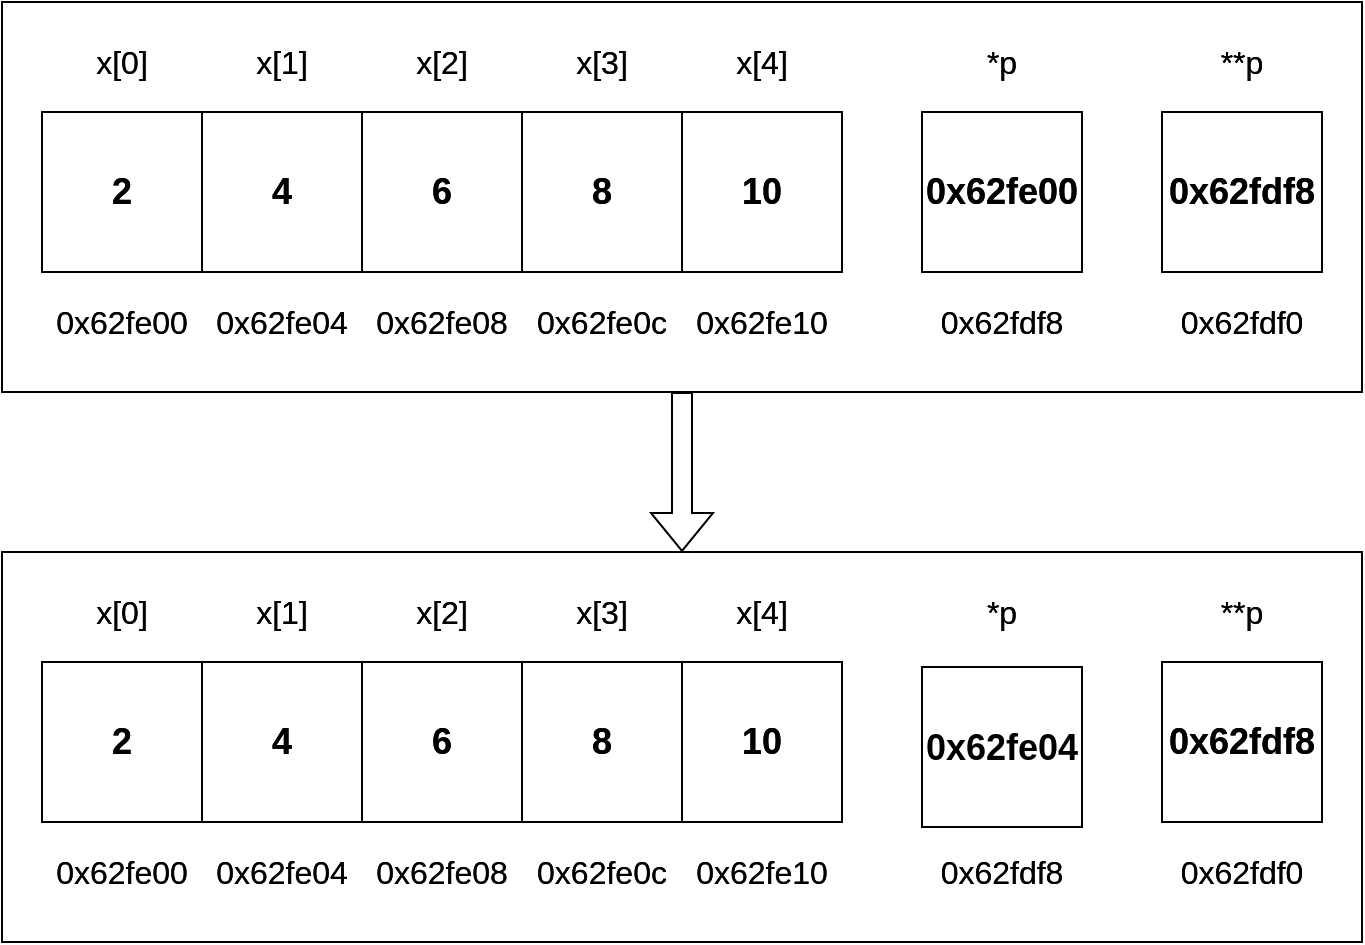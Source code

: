 <mxfile version="22.1.11" type="device">
  <diagram name="第 1 页" id="sh-w2n2RwF6hMmeByxSM">
    <mxGraphModel dx="794" dy="519" grid="1" gridSize="10" guides="1" tooltips="1" connect="1" arrows="1" fold="1" page="1" pageScale="1" pageWidth="827" pageHeight="1169" math="0" shadow="0">
      <root>
        <mxCell id="0" />
        <mxCell id="1" parent="0" />
        <mxCell id="9FxN_paoqt2Ul9Nxy-ZI-74" value="" style="group" parent="1" vertex="1" connectable="0">
          <mxGeometry x="100" y="145" width="680" height="195" as="geometry" />
        </mxCell>
        <mxCell id="9FxN_paoqt2Ul9Nxy-ZI-26" value="" style="group" parent="9FxN_paoqt2Ul9Nxy-ZI-74" vertex="1" connectable="0">
          <mxGeometry x="20" y="15" width="640" height="160" as="geometry" />
        </mxCell>
        <mxCell id="9FxN_paoqt2Ul9Nxy-ZI-7" value="&lt;font size=&quot;1&quot; style=&quot;&quot;&gt;&lt;b style=&quot;font-size: 18px;&quot;&gt;0x62fe00&lt;/b&gt;&lt;/font&gt;" style="rounded=0;whiteSpace=wrap;html=1;fillColor=none;" parent="9FxN_paoqt2Ul9Nxy-ZI-26" vertex="1">
          <mxGeometry x="440" y="40" width="80" height="80" as="geometry" />
        </mxCell>
        <mxCell id="9FxN_paoqt2Ul9Nxy-ZI-8" value="&lt;b&gt;&lt;font style=&quot;font-size: 18px;&quot;&gt;0x62fdf8&lt;/font&gt;&lt;/b&gt;" style="rounded=0;whiteSpace=wrap;html=1;fillColor=none;" parent="9FxN_paoqt2Ul9Nxy-ZI-26" vertex="1">
          <mxGeometry x="560" y="40" width="80" height="80" as="geometry" />
        </mxCell>
        <mxCell id="9FxN_paoqt2Ul9Nxy-ZI-9" value="&lt;font style=&quot;font-size: 16px;&quot;&gt;x[0]&lt;/font&gt;" style="text;html=1;strokeColor=none;fillColor=none;align=center;verticalAlign=middle;whiteSpace=wrap;rounded=0;" parent="9FxN_paoqt2Ul9Nxy-ZI-26" vertex="1">
          <mxGeometry x="10" width="60" height="30" as="geometry" />
        </mxCell>
        <mxCell id="9FxN_paoqt2Ul9Nxy-ZI-10" value="&lt;font style=&quot;font-size: 16px;&quot;&gt;0x62fe00&lt;/font&gt;" style="text;html=1;strokeColor=none;fillColor=none;align=center;verticalAlign=middle;whiteSpace=wrap;rounded=0;" parent="9FxN_paoqt2Ul9Nxy-ZI-26" vertex="1">
          <mxGeometry x="10" y="130" width="60" height="30" as="geometry" />
        </mxCell>
        <mxCell id="9FxN_paoqt2Ul9Nxy-ZI-12" value="&lt;font style=&quot;font-size: 16px;&quot;&gt;0x62fe04&lt;/font&gt;" style="text;html=1;strokeColor=none;fillColor=none;align=center;verticalAlign=middle;whiteSpace=wrap;rounded=0;" parent="9FxN_paoqt2Ul9Nxy-ZI-26" vertex="1">
          <mxGeometry x="90" y="130" width="60" height="30" as="geometry" />
        </mxCell>
        <mxCell id="9FxN_paoqt2Ul9Nxy-ZI-13" value="&lt;font style=&quot;font-size: 16px;&quot;&gt;0x62fe08&lt;/font&gt;" style="text;html=1;strokeColor=none;fillColor=none;align=center;verticalAlign=middle;whiteSpace=wrap;rounded=0;" parent="9FxN_paoqt2Ul9Nxy-ZI-26" vertex="1">
          <mxGeometry x="170" y="130" width="60" height="30" as="geometry" />
        </mxCell>
        <mxCell id="9FxN_paoqt2Ul9Nxy-ZI-14" value="&lt;font style=&quot;font-size: 16px;&quot;&gt;0x62fe0c&lt;/font&gt;" style="text;html=1;strokeColor=none;fillColor=none;align=center;verticalAlign=middle;whiteSpace=wrap;rounded=0;" parent="9FxN_paoqt2Ul9Nxy-ZI-26" vertex="1">
          <mxGeometry x="250" y="130" width="60" height="30" as="geometry" />
        </mxCell>
        <mxCell id="9FxN_paoqt2Ul9Nxy-ZI-15" value="&lt;font style=&quot;font-size: 16px;&quot;&gt;0x62fe10&lt;/font&gt;" style="text;html=1;strokeColor=none;fillColor=none;align=center;verticalAlign=middle;whiteSpace=wrap;rounded=0;" parent="9FxN_paoqt2Ul9Nxy-ZI-26" vertex="1">
          <mxGeometry x="330" y="130" width="60" height="30" as="geometry" />
        </mxCell>
        <mxCell id="9FxN_paoqt2Ul9Nxy-ZI-16" value="" style="group" parent="9FxN_paoqt2Ul9Nxy-ZI-26" vertex="1" connectable="0">
          <mxGeometry y="40" width="400" height="80" as="geometry" />
        </mxCell>
        <mxCell id="9FxN_paoqt2Ul9Nxy-ZI-2" value="&lt;font style=&quot;font-size: 18px;&quot;&gt;&lt;b&gt;2&lt;/b&gt;&lt;/font&gt;" style="rounded=0;whiteSpace=wrap;html=1;fillColor=none;" parent="9FxN_paoqt2Ul9Nxy-ZI-16" vertex="1">
          <mxGeometry width="80" height="80" as="geometry" />
        </mxCell>
        <mxCell id="9FxN_paoqt2Ul9Nxy-ZI-3" value="&lt;font style=&quot;font-size: 18px;&quot;&gt;&lt;b&gt;4&lt;/b&gt;&lt;/font&gt;" style="rounded=0;whiteSpace=wrap;html=1;fillColor=none;" parent="9FxN_paoqt2Ul9Nxy-ZI-16" vertex="1">
          <mxGeometry x="80" width="80" height="80" as="geometry" />
        </mxCell>
        <mxCell id="9FxN_paoqt2Ul9Nxy-ZI-4" value="&lt;b&gt;&lt;font style=&quot;font-size: 18px;&quot;&gt;6&lt;/font&gt;&lt;/b&gt;" style="rounded=0;whiteSpace=wrap;html=1;fillColor=none;" parent="9FxN_paoqt2Ul9Nxy-ZI-16" vertex="1">
          <mxGeometry x="160" width="80" height="80" as="geometry" />
        </mxCell>
        <mxCell id="9FxN_paoqt2Ul9Nxy-ZI-5" value="&lt;b&gt;&lt;font style=&quot;font-size: 18px;&quot;&gt;8&lt;/font&gt;&lt;/b&gt;" style="rounded=0;whiteSpace=wrap;html=1;fillColor=none;" parent="9FxN_paoqt2Ul9Nxy-ZI-16" vertex="1">
          <mxGeometry x="240" width="80" height="80" as="geometry" />
        </mxCell>
        <mxCell id="9FxN_paoqt2Ul9Nxy-ZI-6" value="&lt;b&gt;&lt;font style=&quot;font-size: 18px;&quot;&gt;10&lt;/font&gt;&lt;/b&gt;" style="rounded=0;whiteSpace=wrap;html=1;fillColor=none;" parent="9FxN_paoqt2Ul9Nxy-ZI-16" vertex="1">
          <mxGeometry x="320" width="80" height="80" as="geometry" />
        </mxCell>
        <mxCell id="9FxN_paoqt2Ul9Nxy-ZI-17" value="&lt;font style=&quot;font-size: 16px;&quot;&gt;x[1]&lt;/font&gt;" style="text;html=1;strokeColor=none;fillColor=none;align=center;verticalAlign=middle;whiteSpace=wrap;rounded=0;" parent="9FxN_paoqt2Ul9Nxy-ZI-26" vertex="1">
          <mxGeometry x="90" width="60" height="30" as="geometry" />
        </mxCell>
        <mxCell id="9FxN_paoqt2Ul9Nxy-ZI-18" value="&lt;font style=&quot;font-size: 16px;&quot;&gt;x[2]&lt;/font&gt;" style="text;html=1;strokeColor=none;fillColor=none;align=center;verticalAlign=middle;whiteSpace=wrap;rounded=0;" parent="9FxN_paoqt2Ul9Nxy-ZI-26" vertex="1">
          <mxGeometry x="170" width="60" height="30" as="geometry" />
        </mxCell>
        <mxCell id="9FxN_paoqt2Ul9Nxy-ZI-19" value="&lt;font style=&quot;font-size: 16px;&quot;&gt;x[3]&lt;/font&gt;" style="text;html=1;strokeColor=none;fillColor=none;align=center;verticalAlign=middle;whiteSpace=wrap;rounded=0;" parent="9FxN_paoqt2Ul9Nxy-ZI-26" vertex="1">
          <mxGeometry x="250" width="60" height="30" as="geometry" />
        </mxCell>
        <mxCell id="9FxN_paoqt2Ul9Nxy-ZI-20" value="&lt;font style=&quot;font-size: 16px;&quot;&gt;x[4]&lt;/font&gt;" style="text;html=1;strokeColor=none;fillColor=none;align=center;verticalAlign=middle;whiteSpace=wrap;rounded=0;" parent="9FxN_paoqt2Ul9Nxy-ZI-26" vertex="1">
          <mxGeometry x="330" width="60" height="30" as="geometry" />
        </mxCell>
        <mxCell id="9FxN_paoqt2Ul9Nxy-ZI-21" value="&lt;font style=&quot;font-size: 16px;&quot;&gt;*p&lt;/font&gt;" style="text;html=1;strokeColor=none;fillColor=none;align=center;verticalAlign=middle;whiteSpace=wrap;rounded=0;" parent="9FxN_paoqt2Ul9Nxy-ZI-26" vertex="1">
          <mxGeometry x="450" width="60" height="30" as="geometry" />
        </mxCell>
        <mxCell id="9FxN_paoqt2Ul9Nxy-ZI-22" value="&lt;font style=&quot;font-size: 16px;&quot;&gt;**p&lt;/font&gt;" style="text;html=1;strokeColor=none;fillColor=none;align=center;verticalAlign=middle;whiteSpace=wrap;rounded=0;" parent="9FxN_paoqt2Ul9Nxy-ZI-26" vertex="1">
          <mxGeometry x="570" width="60" height="30" as="geometry" />
        </mxCell>
        <mxCell id="9FxN_paoqt2Ul9Nxy-ZI-23" value="&lt;font style=&quot;font-size: 16px;&quot;&gt;0x62fdf8&lt;/font&gt;" style="text;html=1;strokeColor=none;fillColor=none;align=center;verticalAlign=middle;whiteSpace=wrap;rounded=0;" parent="9FxN_paoqt2Ul9Nxy-ZI-26" vertex="1">
          <mxGeometry x="450" y="130" width="60" height="30" as="geometry" />
        </mxCell>
        <mxCell id="9FxN_paoqt2Ul9Nxy-ZI-25" value="&lt;font style=&quot;font-size: 16px;&quot;&gt;0x62fdf0&lt;/font&gt;" style="text;html=1;strokeColor=none;fillColor=none;align=center;verticalAlign=middle;whiteSpace=wrap;rounded=0;" parent="9FxN_paoqt2Ul9Nxy-ZI-26" vertex="1">
          <mxGeometry x="570" y="130" width="60" height="30" as="geometry" />
        </mxCell>
        <mxCell id="9FxN_paoqt2Ul9Nxy-ZI-28" value="&lt;font size=&quot;1&quot; style=&quot;&quot;&gt;&lt;b style=&quot;font-size: 18px;&quot;&gt;0x62fe00&lt;/b&gt;&lt;/font&gt;" style="rounded=0;whiteSpace=wrap;html=1;fillColor=none;" parent="9FxN_paoqt2Ul9Nxy-ZI-74" vertex="1">
          <mxGeometry x="460" y="55" width="80" height="80" as="geometry" />
        </mxCell>
        <mxCell id="9FxN_paoqt2Ul9Nxy-ZI-29" value="&lt;b&gt;&lt;font style=&quot;font-size: 18px;&quot;&gt;0x62fdf8&lt;/font&gt;&lt;/b&gt;" style="rounded=0;whiteSpace=wrap;html=1;fillColor=none;" parent="9FxN_paoqt2Ul9Nxy-ZI-74" vertex="1">
          <mxGeometry x="580" y="55" width="80" height="80" as="geometry" />
        </mxCell>
        <mxCell id="9FxN_paoqt2Ul9Nxy-ZI-30" value="&lt;font style=&quot;font-size: 16px;&quot;&gt;x[0]&lt;/font&gt;" style="text;html=1;strokeColor=none;fillColor=none;align=center;verticalAlign=middle;whiteSpace=wrap;rounded=0;" parent="9FxN_paoqt2Ul9Nxy-ZI-74" vertex="1">
          <mxGeometry x="30" y="15" width="60" height="30" as="geometry" />
        </mxCell>
        <mxCell id="9FxN_paoqt2Ul9Nxy-ZI-31" value="&lt;font style=&quot;font-size: 16px;&quot;&gt;0x62fe00&lt;/font&gt;" style="text;html=1;strokeColor=none;fillColor=none;align=center;verticalAlign=middle;whiteSpace=wrap;rounded=0;" parent="9FxN_paoqt2Ul9Nxy-ZI-74" vertex="1">
          <mxGeometry x="30" y="145" width="60" height="30" as="geometry" />
        </mxCell>
        <mxCell id="9FxN_paoqt2Ul9Nxy-ZI-32" value="&lt;font style=&quot;font-size: 16px;&quot;&gt;0x62fe04&lt;/font&gt;" style="text;html=1;strokeColor=none;fillColor=none;align=center;verticalAlign=middle;whiteSpace=wrap;rounded=0;" parent="9FxN_paoqt2Ul9Nxy-ZI-74" vertex="1">
          <mxGeometry x="110" y="145" width="60" height="30" as="geometry" />
        </mxCell>
        <mxCell id="9FxN_paoqt2Ul9Nxy-ZI-33" value="&lt;font style=&quot;font-size: 16px;&quot;&gt;0x62fe08&lt;/font&gt;" style="text;html=1;strokeColor=none;fillColor=none;align=center;verticalAlign=middle;whiteSpace=wrap;rounded=0;" parent="9FxN_paoqt2Ul9Nxy-ZI-74" vertex="1">
          <mxGeometry x="190" y="145" width="60" height="30" as="geometry" />
        </mxCell>
        <mxCell id="9FxN_paoqt2Ul9Nxy-ZI-34" value="&lt;font style=&quot;font-size: 16px;&quot;&gt;0x62fe0c&lt;/font&gt;" style="text;html=1;strokeColor=none;fillColor=none;align=center;verticalAlign=middle;whiteSpace=wrap;rounded=0;" parent="9FxN_paoqt2Ul9Nxy-ZI-74" vertex="1">
          <mxGeometry x="270" y="145" width="60" height="30" as="geometry" />
        </mxCell>
        <mxCell id="9FxN_paoqt2Ul9Nxy-ZI-35" value="&lt;font style=&quot;font-size: 16px;&quot;&gt;0x62fe10&lt;/font&gt;" style="text;html=1;strokeColor=none;fillColor=none;align=center;verticalAlign=middle;whiteSpace=wrap;rounded=0;" parent="9FxN_paoqt2Ul9Nxy-ZI-74" vertex="1">
          <mxGeometry x="350" y="145" width="60" height="30" as="geometry" />
        </mxCell>
        <mxCell id="9FxN_paoqt2Ul9Nxy-ZI-36" value="" style="group" parent="9FxN_paoqt2Ul9Nxy-ZI-74" vertex="1" connectable="0">
          <mxGeometry x="20" y="55" width="400" height="80" as="geometry" />
        </mxCell>
        <mxCell id="9FxN_paoqt2Ul9Nxy-ZI-37" value="&lt;font style=&quot;font-size: 18px;&quot;&gt;&lt;b&gt;2&lt;/b&gt;&lt;/font&gt;" style="rounded=0;whiteSpace=wrap;html=1;fillColor=none;" parent="9FxN_paoqt2Ul9Nxy-ZI-36" vertex="1">
          <mxGeometry width="80" height="80" as="geometry" />
        </mxCell>
        <mxCell id="9FxN_paoqt2Ul9Nxy-ZI-38" value="&lt;font style=&quot;font-size: 18px;&quot;&gt;&lt;b&gt;4&lt;/b&gt;&lt;/font&gt;" style="rounded=0;whiteSpace=wrap;html=1;fillColor=none;" parent="9FxN_paoqt2Ul9Nxy-ZI-36" vertex="1">
          <mxGeometry x="80" width="80" height="80" as="geometry" />
        </mxCell>
        <mxCell id="9FxN_paoqt2Ul9Nxy-ZI-39" value="&lt;b&gt;&lt;font style=&quot;font-size: 18px;&quot;&gt;6&lt;/font&gt;&lt;/b&gt;" style="rounded=0;whiteSpace=wrap;html=1;fillColor=none;" parent="9FxN_paoqt2Ul9Nxy-ZI-36" vertex="1">
          <mxGeometry x="160" width="80" height="80" as="geometry" />
        </mxCell>
        <mxCell id="9FxN_paoqt2Ul9Nxy-ZI-40" value="&lt;b&gt;&lt;font style=&quot;font-size: 18px;&quot;&gt;8&lt;/font&gt;&lt;/b&gt;" style="rounded=0;whiteSpace=wrap;html=1;fillColor=none;" parent="9FxN_paoqt2Ul9Nxy-ZI-36" vertex="1">
          <mxGeometry x="240" width="80" height="80" as="geometry" />
        </mxCell>
        <mxCell id="9FxN_paoqt2Ul9Nxy-ZI-41" value="&lt;b&gt;&lt;font style=&quot;font-size: 18px;&quot;&gt;10&lt;/font&gt;&lt;/b&gt;" style="rounded=0;whiteSpace=wrap;html=1;fillColor=none;" parent="9FxN_paoqt2Ul9Nxy-ZI-36" vertex="1">
          <mxGeometry x="320" width="80" height="80" as="geometry" />
        </mxCell>
        <mxCell id="9FxN_paoqt2Ul9Nxy-ZI-42" value="&lt;font style=&quot;font-size: 16px;&quot;&gt;x[1]&lt;/font&gt;" style="text;html=1;strokeColor=none;fillColor=none;align=center;verticalAlign=middle;whiteSpace=wrap;rounded=0;" parent="9FxN_paoqt2Ul9Nxy-ZI-74" vertex="1">
          <mxGeometry x="110" y="15" width="60" height="30" as="geometry" />
        </mxCell>
        <mxCell id="9FxN_paoqt2Ul9Nxy-ZI-43" value="&lt;font style=&quot;font-size: 16px;&quot;&gt;x[2]&lt;/font&gt;" style="text;html=1;strokeColor=none;fillColor=none;align=center;verticalAlign=middle;whiteSpace=wrap;rounded=0;" parent="9FxN_paoqt2Ul9Nxy-ZI-74" vertex="1">
          <mxGeometry x="190" y="15" width="60" height="30" as="geometry" />
        </mxCell>
        <mxCell id="9FxN_paoqt2Ul9Nxy-ZI-44" value="&lt;font style=&quot;font-size: 16px;&quot;&gt;x[3]&lt;/font&gt;" style="text;html=1;strokeColor=none;fillColor=none;align=center;verticalAlign=middle;whiteSpace=wrap;rounded=0;" parent="9FxN_paoqt2Ul9Nxy-ZI-74" vertex="1">
          <mxGeometry x="270" y="15" width="60" height="30" as="geometry" />
        </mxCell>
        <mxCell id="9FxN_paoqt2Ul9Nxy-ZI-45" value="&lt;font style=&quot;font-size: 16px;&quot;&gt;x[4]&lt;/font&gt;" style="text;html=1;strokeColor=none;fillColor=none;align=center;verticalAlign=middle;whiteSpace=wrap;rounded=0;" parent="9FxN_paoqt2Ul9Nxy-ZI-74" vertex="1">
          <mxGeometry x="350" y="15" width="60" height="30" as="geometry" />
        </mxCell>
        <mxCell id="9FxN_paoqt2Ul9Nxy-ZI-46" value="&lt;font style=&quot;font-size: 16px;&quot;&gt;*p&lt;/font&gt;" style="text;html=1;strokeColor=none;fillColor=none;align=center;verticalAlign=middle;whiteSpace=wrap;rounded=0;" parent="9FxN_paoqt2Ul9Nxy-ZI-74" vertex="1">
          <mxGeometry x="470" y="15" width="60" height="30" as="geometry" />
        </mxCell>
        <mxCell id="9FxN_paoqt2Ul9Nxy-ZI-47" value="&lt;font style=&quot;font-size: 16px;&quot;&gt;**p&lt;/font&gt;" style="text;html=1;strokeColor=none;fillColor=none;align=center;verticalAlign=middle;whiteSpace=wrap;rounded=0;" parent="9FxN_paoqt2Ul9Nxy-ZI-74" vertex="1">
          <mxGeometry x="590" y="15" width="60" height="30" as="geometry" />
        </mxCell>
        <mxCell id="9FxN_paoqt2Ul9Nxy-ZI-48" value="&lt;font style=&quot;font-size: 16px;&quot;&gt;0x62fdf8&lt;/font&gt;" style="text;html=1;strokeColor=none;fillColor=none;align=center;verticalAlign=middle;whiteSpace=wrap;rounded=0;" parent="9FxN_paoqt2Ul9Nxy-ZI-74" vertex="1">
          <mxGeometry x="470" y="145" width="60" height="30" as="geometry" />
        </mxCell>
        <mxCell id="9FxN_paoqt2Ul9Nxy-ZI-49" value="&lt;font style=&quot;font-size: 16px;&quot;&gt;0x62fdf0&lt;/font&gt;" style="text;html=1;strokeColor=none;fillColor=none;align=center;verticalAlign=middle;whiteSpace=wrap;rounded=0;" parent="9FxN_paoqt2Ul9Nxy-ZI-74" vertex="1">
          <mxGeometry x="590" y="145" width="60" height="30" as="geometry" />
        </mxCell>
        <mxCell id="9FxN_paoqt2Ul9Nxy-ZI-73" value="" style="rounded=0;whiteSpace=wrap;html=1;fillColor=none;" parent="9FxN_paoqt2Ul9Nxy-ZI-74" vertex="1">
          <mxGeometry width="680" height="195" as="geometry" />
        </mxCell>
        <mxCell id="9FxN_paoqt2Ul9Nxy-ZI-121" value="" style="rounded=0;whiteSpace=wrap;html=1;fillColor=none;" parent="1" vertex="1">
          <mxGeometry x="100" y="420" width="680" height="195" as="geometry" />
        </mxCell>
        <mxCell id="9FxN_paoqt2Ul9Nxy-ZI-76" value="" style="group" parent="1" vertex="1" connectable="0">
          <mxGeometry x="120" y="435" width="640" height="160" as="geometry" />
        </mxCell>
        <mxCell id="9FxN_paoqt2Ul9Nxy-ZI-78" value="&lt;b&gt;&lt;font style=&quot;font-size: 18px;&quot;&gt;0x62fdf8&lt;/font&gt;&lt;/b&gt;" style="rounded=0;whiteSpace=wrap;html=1;fillColor=none;" parent="9FxN_paoqt2Ul9Nxy-ZI-76" vertex="1">
          <mxGeometry x="560" y="40" width="80" height="80" as="geometry" />
        </mxCell>
        <mxCell id="9FxN_paoqt2Ul9Nxy-ZI-79" value="&lt;font style=&quot;font-size: 16px;&quot;&gt;x[0]&lt;/font&gt;" style="text;html=1;strokeColor=none;fillColor=none;align=center;verticalAlign=middle;whiteSpace=wrap;rounded=0;" parent="9FxN_paoqt2Ul9Nxy-ZI-76" vertex="1">
          <mxGeometry x="10" width="60" height="30" as="geometry" />
        </mxCell>
        <mxCell id="9FxN_paoqt2Ul9Nxy-ZI-80" value="&lt;font style=&quot;font-size: 16px;&quot;&gt;0x62fe00&lt;/font&gt;" style="text;html=1;strokeColor=none;fillColor=none;align=center;verticalAlign=middle;whiteSpace=wrap;rounded=0;" parent="9FxN_paoqt2Ul9Nxy-ZI-76" vertex="1">
          <mxGeometry x="10" y="130" width="60" height="30" as="geometry" />
        </mxCell>
        <mxCell id="9FxN_paoqt2Ul9Nxy-ZI-81" value="&lt;font style=&quot;font-size: 16px;&quot;&gt;0x62fe04&lt;/font&gt;" style="text;html=1;strokeColor=none;fillColor=none;align=center;verticalAlign=middle;whiteSpace=wrap;rounded=0;" parent="9FxN_paoqt2Ul9Nxy-ZI-76" vertex="1">
          <mxGeometry x="90" y="130" width="60" height="30" as="geometry" />
        </mxCell>
        <mxCell id="9FxN_paoqt2Ul9Nxy-ZI-82" value="&lt;font style=&quot;font-size: 16px;&quot;&gt;0x62fe08&lt;/font&gt;" style="text;html=1;strokeColor=none;fillColor=none;align=center;verticalAlign=middle;whiteSpace=wrap;rounded=0;" parent="9FxN_paoqt2Ul9Nxy-ZI-76" vertex="1">
          <mxGeometry x="170" y="130" width="60" height="30" as="geometry" />
        </mxCell>
        <mxCell id="9FxN_paoqt2Ul9Nxy-ZI-83" value="&lt;font style=&quot;font-size: 16px;&quot;&gt;0x62fe0c&lt;/font&gt;" style="text;html=1;strokeColor=none;fillColor=none;align=center;verticalAlign=middle;whiteSpace=wrap;rounded=0;" parent="9FxN_paoqt2Ul9Nxy-ZI-76" vertex="1">
          <mxGeometry x="250" y="130" width="60" height="30" as="geometry" />
        </mxCell>
        <mxCell id="9FxN_paoqt2Ul9Nxy-ZI-84" value="&lt;font style=&quot;font-size: 16px;&quot;&gt;0x62fe10&lt;/font&gt;" style="text;html=1;strokeColor=none;fillColor=none;align=center;verticalAlign=middle;whiteSpace=wrap;rounded=0;" parent="9FxN_paoqt2Ul9Nxy-ZI-76" vertex="1">
          <mxGeometry x="330" y="130" width="60" height="30" as="geometry" />
        </mxCell>
        <mxCell id="9FxN_paoqt2Ul9Nxy-ZI-85" value="" style="group" parent="9FxN_paoqt2Ul9Nxy-ZI-76" vertex="1" connectable="0">
          <mxGeometry y="40" width="400" height="80" as="geometry" />
        </mxCell>
        <mxCell id="9FxN_paoqt2Ul9Nxy-ZI-86" value="&lt;font style=&quot;font-size: 18px;&quot;&gt;&lt;b&gt;2&lt;/b&gt;&lt;/font&gt;" style="rounded=0;whiteSpace=wrap;html=1;fillColor=none;" parent="9FxN_paoqt2Ul9Nxy-ZI-85" vertex="1">
          <mxGeometry width="80" height="80" as="geometry" />
        </mxCell>
        <mxCell id="9FxN_paoqt2Ul9Nxy-ZI-87" value="&lt;font style=&quot;font-size: 18px;&quot;&gt;&lt;b&gt;4&lt;/b&gt;&lt;/font&gt;" style="rounded=0;whiteSpace=wrap;html=1;fillColor=none;" parent="9FxN_paoqt2Ul9Nxy-ZI-85" vertex="1">
          <mxGeometry x="80" width="80" height="80" as="geometry" />
        </mxCell>
        <mxCell id="9FxN_paoqt2Ul9Nxy-ZI-88" value="&lt;b&gt;&lt;font style=&quot;font-size: 18px;&quot;&gt;6&lt;/font&gt;&lt;/b&gt;" style="rounded=0;whiteSpace=wrap;html=1;fillColor=none;" parent="9FxN_paoqt2Ul9Nxy-ZI-85" vertex="1">
          <mxGeometry x="160" width="80" height="80" as="geometry" />
        </mxCell>
        <mxCell id="9FxN_paoqt2Ul9Nxy-ZI-89" value="&lt;b&gt;&lt;font style=&quot;font-size: 18px;&quot;&gt;8&lt;/font&gt;&lt;/b&gt;" style="rounded=0;whiteSpace=wrap;html=1;fillColor=none;" parent="9FxN_paoqt2Ul9Nxy-ZI-85" vertex="1">
          <mxGeometry x="240" width="80" height="80" as="geometry" />
        </mxCell>
        <mxCell id="9FxN_paoqt2Ul9Nxy-ZI-90" value="&lt;b&gt;&lt;font style=&quot;font-size: 18px;&quot;&gt;10&lt;/font&gt;&lt;/b&gt;" style="rounded=0;whiteSpace=wrap;html=1;fillColor=none;" parent="9FxN_paoqt2Ul9Nxy-ZI-85" vertex="1">
          <mxGeometry x="320" width="80" height="80" as="geometry" />
        </mxCell>
        <mxCell id="9FxN_paoqt2Ul9Nxy-ZI-91" value="&lt;font style=&quot;font-size: 16px;&quot;&gt;x[1]&lt;/font&gt;" style="text;html=1;strokeColor=none;fillColor=none;align=center;verticalAlign=middle;whiteSpace=wrap;rounded=0;" parent="9FxN_paoqt2Ul9Nxy-ZI-76" vertex="1">
          <mxGeometry x="90" width="60" height="30" as="geometry" />
        </mxCell>
        <mxCell id="9FxN_paoqt2Ul9Nxy-ZI-92" value="&lt;font style=&quot;font-size: 16px;&quot;&gt;x[2]&lt;/font&gt;" style="text;html=1;strokeColor=none;fillColor=none;align=center;verticalAlign=middle;whiteSpace=wrap;rounded=0;" parent="9FxN_paoqt2Ul9Nxy-ZI-76" vertex="1">
          <mxGeometry x="170" width="60" height="30" as="geometry" />
        </mxCell>
        <mxCell id="9FxN_paoqt2Ul9Nxy-ZI-93" value="&lt;font style=&quot;font-size: 16px;&quot;&gt;x[3]&lt;/font&gt;" style="text;html=1;strokeColor=none;fillColor=none;align=center;verticalAlign=middle;whiteSpace=wrap;rounded=0;" parent="9FxN_paoqt2Ul9Nxy-ZI-76" vertex="1">
          <mxGeometry x="250" width="60" height="30" as="geometry" />
        </mxCell>
        <mxCell id="9FxN_paoqt2Ul9Nxy-ZI-94" value="&lt;font style=&quot;font-size: 16px;&quot;&gt;x[4]&lt;/font&gt;" style="text;html=1;strokeColor=none;fillColor=none;align=center;verticalAlign=middle;whiteSpace=wrap;rounded=0;" parent="9FxN_paoqt2Ul9Nxy-ZI-76" vertex="1">
          <mxGeometry x="330" width="60" height="30" as="geometry" />
        </mxCell>
        <mxCell id="9FxN_paoqt2Ul9Nxy-ZI-95" value="&lt;font style=&quot;font-size: 16px;&quot;&gt;*p&lt;/font&gt;" style="text;html=1;strokeColor=none;fillColor=none;align=center;verticalAlign=middle;whiteSpace=wrap;rounded=0;" parent="9FxN_paoqt2Ul9Nxy-ZI-76" vertex="1">
          <mxGeometry x="450" width="60" height="30" as="geometry" />
        </mxCell>
        <mxCell id="9FxN_paoqt2Ul9Nxy-ZI-96" value="&lt;font style=&quot;font-size: 16px;&quot;&gt;**p&lt;/font&gt;" style="text;html=1;strokeColor=none;fillColor=none;align=center;verticalAlign=middle;whiteSpace=wrap;rounded=0;" parent="9FxN_paoqt2Ul9Nxy-ZI-76" vertex="1">
          <mxGeometry x="570" width="60" height="30" as="geometry" />
        </mxCell>
        <mxCell id="9FxN_paoqt2Ul9Nxy-ZI-97" value="&lt;font style=&quot;font-size: 16px;&quot;&gt;0x62fdf8&lt;/font&gt;" style="text;html=1;strokeColor=none;fillColor=none;align=center;verticalAlign=middle;whiteSpace=wrap;rounded=0;" parent="9FxN_paoqt2Ul9Nxy-ZI-76" vertex="1">
          <mxGeometry x="450" y="130" width="60" height="30" as="geometry" />
        </mxCell>
        <mxCell id="9FxN_paoqt2Ul9Nxy-ZI-98" value="&lt;font style=&quot;font-size: 16px;&quot;&gt;0x62fdf0&lt;/font&gt;" style="text;html=1;strokeColor=none;fillColor=none;align=center;verticalAlign=middle;whiteSpace=wrap;rounded=0;" parent="9FxN_paoqt2Ul9Nxy-ZI-76" vertex="1">
          <mxGeometry x="570" y="130" width="60" height="30" as="geometry" />
        </mxCell>
        <mxCell id="9FxN_paoqt2Ul9Nxy-ZI-100" value="&lt;b&gt;&lt;font style=&quot;font-size: 18px;&quot;&gt;0x62fdf8&lt;/font&gt;&lt;/b&gt;" style="rounded=0;whiteSpace=wrap;html=1;fillColor=none;" parent="1" vertex="1">
          <mxGeometry x="680" y="475" width="80" height="80" as="geometry" />
        </mxCell>
        <mxCell id="9FxN_paoqt2Ul9Nxy-ZI-101" value="&lt;font style=&quot;font-size: 16px;&quot;&gt;x[0]&lt;/font&gt;" style="text;html=1;strokeColor=none;fillColor=none;align=center;verticalAlign=middle;whiteSpace=wrap;rounded=0;" parent="1" vertex="1">
          <mxGeometry x="130" y="435" width="60" height="30" as="geometry" />
        </mxCell>
        <mxCell id="9FxN_paoqt2Ul9Nxy-ZI-102" value="&lt;font style=&quot;font-size: 16px;&quot;&gt;0x62fe00&lt;/font&gt;" style="text;html=1;strokeColor=none;fillColor=none;align=center;verticalAlign=middle;whiteSpace=wrap;rounded=0;" parent="1" vertex="1">
          <mxGeometry x="130" y="565" width="60" height="30" as="geometry" />
        </mxCell>
        <mxCell id="9FxN_paoqt2Ul9Nxy-ZI-103" value="&lt;font style=&quot;font-size: 16px;&quot;&gt;0x62fe04&lt;/font&gt;" style="text;html=1;strokeColor=none;fillColor=none;align=center;verticalAlign=middle;whiteSpace=wrap;rounded=0;" parent="1" vertex="1">
          <mxGeometry x="210" y="565" width="60" height="30" as="geometry" />
        </mxCell>
        <mxCell id="9FxN_paoqt2Ul9Nxy-ZI-104" value="&lt;font style=&quot;font-size: 16px;&quot;&gt;0x62fe08&lt;/font&gt;" style="text;html=1;strokeColor=none;fillColor=none;align=center;verticalAlign=middle;whiteSpace=wrap;rounded=0;" parent="1" vertex="1">
          <mxGeometry x="290" y="565" width="60" height="30" as="geometry" />
        </mxCell>
        <mxCell id="9FxN_paoqt2Ul9Nxy-ZI-105" value="&lt;font style=&quot;font-size: 16px;&quot;&gt;0x62fe0c&lt;/font&gt;" style="text;html=1;strokeColor=none;fillColor=none;align=center;verticalAlign=middle;whiteSpace=wrap;rounded=0;" parent="1" vertex="1">
          <mxGeometry x="370" y="565" width="60" height="30" as="geometry" />
        </mxCell>
        <mxCell id="9FxN_paoqt2Ul9Nxy-ZI-106" value="&lt;font style=&quot;font-size: 16px;&quot;&gt;0x62fe10&lt;/font&gt;" style="text;html=1;strokeColor=none;fillColor=none;align=center;verticalAlign=middle;whiteSpace=wrap;rounded=0;" parent="1" vertex="1">
          <mxGeometry x="450" y="565" width="60" height="30" as="geometry" />
        </mxCell>
        <mxCell id="9FxN_paoqt2Ul9Nxy-ZI-107" value="" style="group" parent="1" vertex="1" connectable="0">
          <mxGeometry x="120" y="475" width="400" height="80" as="geometry" />
        </mxCell>
        <mxCell id="9FxN_paoqt2Ul9Nxy-ZI-108" value="&lt;font style=&quot;font-size: 18px;&quot;&gt;&lt;b&gt;2&lt;/b&gt;&lt;/font&gt;" style="rounded=0;whiteSpace=wrap;html=1;fillColor=none;" parent="9FxN_paoqt2Ul9Nxy-ZI-107" vertex="1">
          <mxGeometry width="80" height="80" as="geometry" />
        </mxCell>
        <mxCell id="9FxN_paoqt2Ul9Nxy-ZI-109" value="&lt;font style=&quot;font-size: 18px;&quot;&gt;&lt;b&gt;4&lt;/b&gt;&lt;/font&gt;" style="rounded=0;whiteSpace=wrap;html=1;fillColor=none;" parent="9FxN_paoqt2Ul9Nxy-ZI-107" vertex="1">
          <mxGeometry x="80" width="80" height="80" as="geometry" />
        </mxCell>
        <mxCell id="9FxN_paoqt2Ul9Nxy-ZI-110" value="&lt;b&gt;&lt;font style=&quot;font-size: 18px;&quot;&gt;6&lt;/font&gt;&lt;/b&gt;" style="rounded=0;whiteSpace=wrap;html=1;fillColor=none;" parent="9FxN_paoqt2Ul9Nxy-ZI-107" vertex="1">
          <mxGeometry x="160" width="80" height="80" as="geometry" />
        </mxCell>
        <mxCell id="9FxN_paoqt2Ul9Nxy-ZI-111" value="&lt;b&gt;&lt;font style=&quot;font-size: 18px;&quot;&gt;8&lt;/font&gt;&lt;/b&gt;" style="rounded=0;whiteSpace=wrap;html=1;fillColor=none;" parent="9FxN_paoqt2Ul9Nxy-ZI-107" vertex="1">
          <mxGeometry x="240" width="80" height="80" as="geometry" />
        </mxCell>
        <mxCell id="9FxN_paoqt2Ul9Nxy-ZI-112" value="&lt;b&gt;&lt;font style=&quot;font-size: 18px;&quot;&gt;10&lt;/font&gt;&lt;/b&gt;" style="rounded=0;whiteSpace=wrap;html=1;fillColor=none;" parent="9FxN_paoqt2Ul9Nxy-ZI-107" vertex="1">
          <mxGeometry x="320" width="80" height="80" as="geometry" />
        </mxCell>
        <mxCell id="9FxN_paoqt2Ul9Nxy-ZI-113" value="&lt;font style=&quot;font-size: 16px;&quot;&gt;x[1]&lt;/font&gt;" style="text;html=1;strokeColor=none;fillColor=none;align=center;verticalAlign=middle;whiteSpace=wrap;rounded=0;" parent="1" vertex="1">
          <mxGeometry x="210" y="435" width="60" height="30" as="geometry" />
        </mxCell>
        <mxCell id="9FxN_paoqt2Ul9Nxy-ZI-114" value="&lt;font style=&quot;font-size: 16px;&quot;&gt;x[2]&lt;/font&gt;" style="text;html=1;strokeColor=none;fillColor=none;align=center;verticalAlign=middle;whiteSpace=wrap;rounded=0;" parent="1" vertex="1">
          <mxGeometry x="290" y="435" width="60" height="30" as="geometry" />
        </mxCell>
        <mxCell id="9FxN_paoqt2Ul9Nxy-ZI-115" value="&lt;font style=&quot;font-size: 16px;&quot;&gt;x[3]&lt;/font&gt;" style="text;html=1;strokeColor=none;fillColor=none;align=center;verticalAlign=middle;whiteSpace=wrap;rounded=0;" parent="1" vertex="1">
          <mxGeometry x="370" y="435" width="60" height="30" as="geometry" />
        </mxCell>
        <mxCell id="9FxN_paoqt2Ul9Nxy-ZI-116" value="&lt;font style=&quot;font-size: 16px;&quot;&gt;x[4]&lt;/font&gt;" style="text;html=1;strokeColor=none;fillColor=none;align=center;verticalAlign=middle;whiteSpace=wrap;rounded=0;" parent="1" vertex="1">
          <mxGeometry x="450" y="435" width="60" height="30" as="geometry" />
        </mxCell>
        <mxCell id="9FxN_paoqt2Ul9Nxy-ZI-117" value="&lt;font style=&quot;font-size: 16px;&quot;&gt;*p&lt;/font&gt;" style="text;html=1;strokeColor=none;fillColor=none;align=center;verticalAlign=middle;whiteSpace=wrap;rounded=0;" parent="1" vertex="1">
          <mxGeometry x="570" y="435" width="60" height="30" as="geometry" />
        </mxCell>
        <mxCell id="9FxN_paoqt2Ul9Nxy-ZI-118" value="&lt;font style=&quot;font-size: 16px;&quot;&gt;**p&lt;/font&gt;" style="text;html=1;strokeColor=none;fillColor=none;align=center;verticalAlign=middle;whiteSpace=wrap;rounded=0;" parent="1" vertex="1">
          <mxGeometry x="690" y="435" width="60" height="30" as="geometry" />
        </mxCell>
        <mxCell id="9FxN_paoqt2Ul9Nxy-ZI-119" value="&lt;font style=&quot;font-size: 16px;&quot;&gt;0x62fdf8&lt;/font&gt;" style="text;html=1;strokeColor=none;fillColor=none;align=center;verticalAlign=middle;whiteSpace=wrap;rounded=0;" parent="1" vertex="1">
          <mxGeometry x="570" y="565" width="60" height="30" as="geometry" />
        </mxCell>
        <mxCell id="9FxN_paoqt2Ul9Nxy-ZI-120" value="&lt;font style=&quot;font-size: 16px;&quot;&gt;0x62fdf0&lt;/font&gt;" style="text;html=1;strokeColor=none;fillColor=none;align=center;verticalAlign=middle;whiteSpace=wrap;rounded=0;" parent="1" vertex="1">
          <mxGeometry x="690" y="565" width="60" height="30" as="geometry" />
        </mxCell>
        <mxCell id="dpLoDet-URApckGHwGw9-1" value="&lt;b&gt;&lt;font style=&quot;font-size: 18px;&quot;&gt;0x62fe04&lt;/font&gt;&lt;/b&gt;" style="rounded=0;whiteSpace=wrap;html=1;fillColor=none;" vertex="1" parent="1">
          <mxGeometry x="560" y="477.5" width="80" height="80" as="geometry" />
        </mxCell>
        <mxCell id="dpLoDet-URApckGHwGw9-2" value="" style="shape=flexArrow;endArrow=classic;html=1;rounded=0;exitX=0.5;exitY=1;exitDx=0;exitDy=0;entryX=0.5;entryY=0;entryDx=0;entryDy=0;" edge="1" parent="1" source="9FxN_paoqt2Ul9Nxy-ZI-73" target="9FxN_paoqt2Ul9Nxy-ZI-121">
          <mxGeometry width="50" height="50" relative="1" as="geometry">
            <mxPoint x="380" y="490" as="sourcePoint" />
            <mxPoint x="430" y="440" as="targetPoint" />
          </mxGeometry>
        </mxCell>
      </root>
    </mxGraphModel>
  </diagram>
</mxfile>
